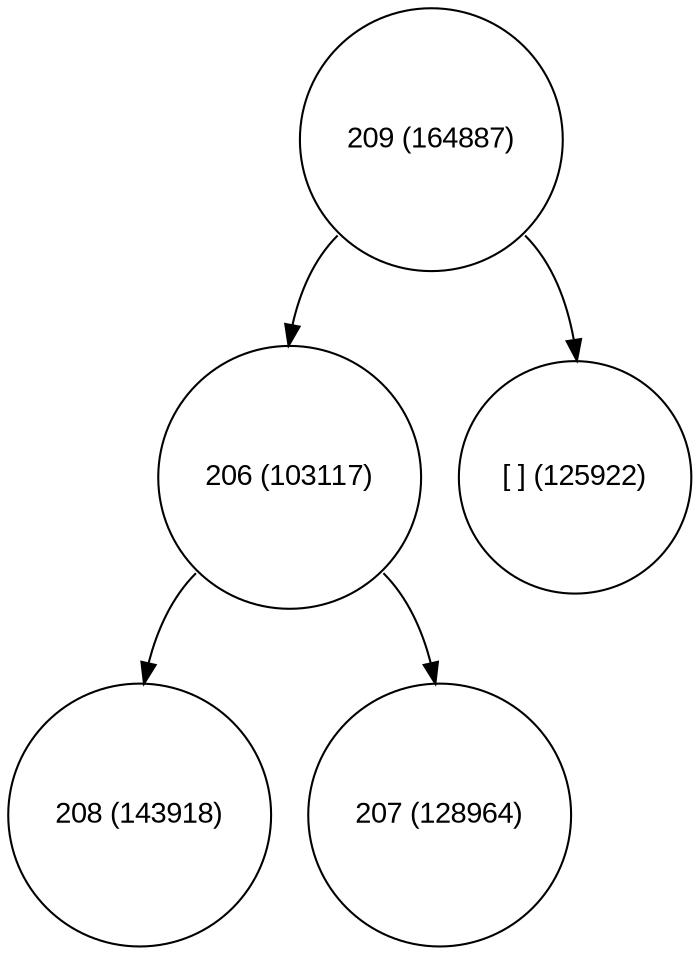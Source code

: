 digraph move_down {
	node [fontname="Arial", shape="circle", width=0.5]; 

	0 [label = "209 (164887)"];
	0:sw -> 1;
	1 [label = "206 (103117)"];
	1:sw -> 3;
	3 [label = "208 (143918)"];
	1:se -> 4;
	4 [label = "207 (128964)"];
	0:se -> 2;
	2 [label = "[ ] (125922)"];
}
